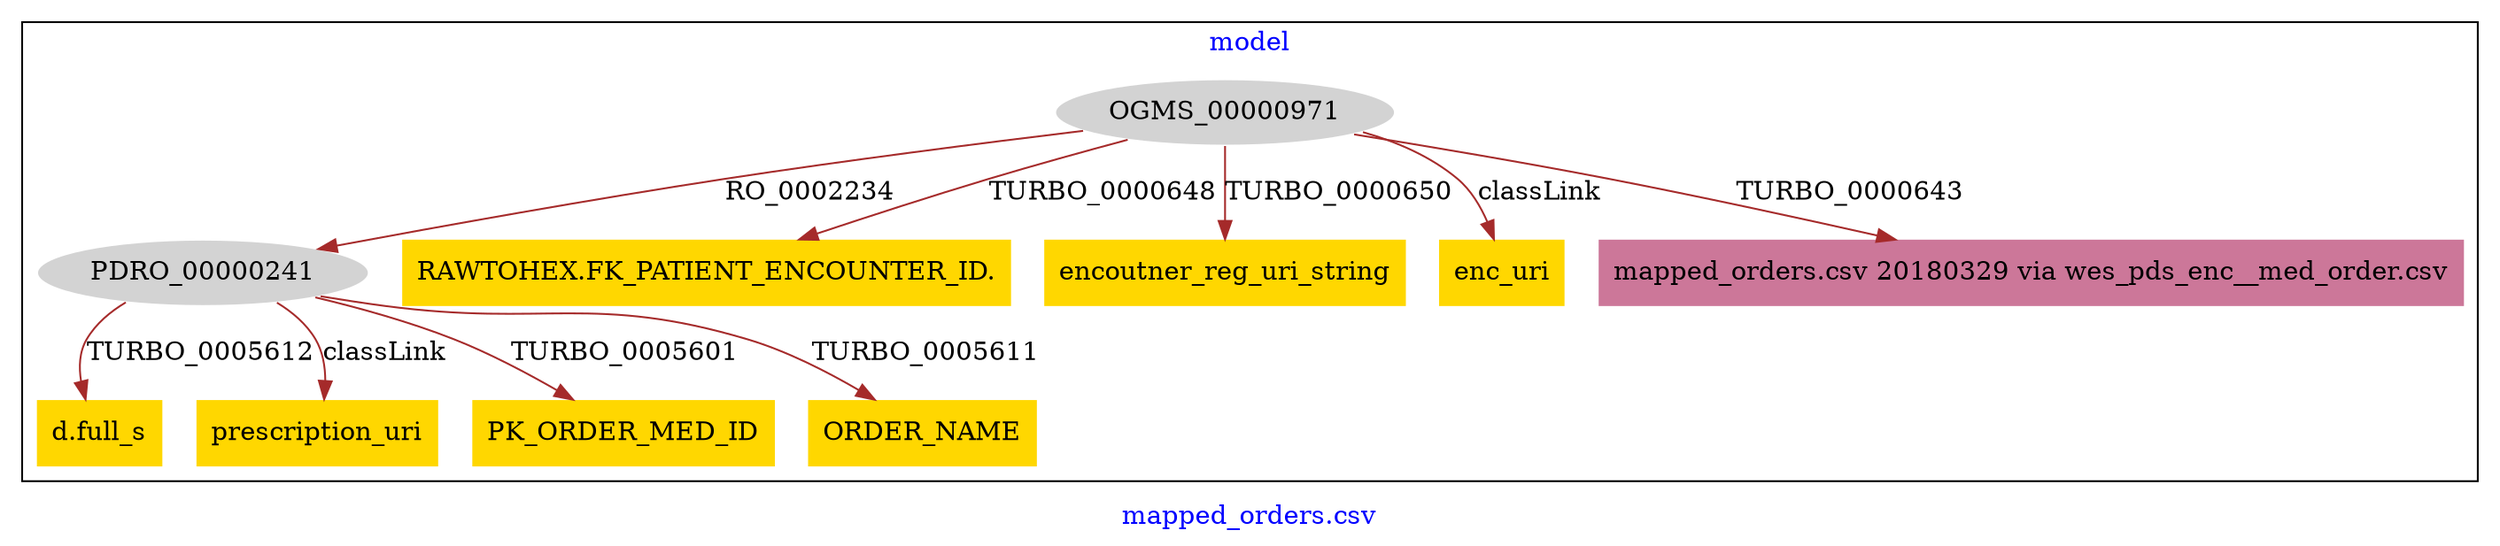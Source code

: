 digraph n0 {
fontcolor="blue"
remincross="true"
label="mapped_orders.csv"
subgraph cluster {
label="model"
n2[style="filled",color="white",fillcolor="lightgray",label="OGMS_00000971"];
n3[style="filled",color="white",fillcolor="lightgray",label="PDRO_00000241"];
n4[shape="plaintext",style="filled",fillcolor="gold",label="d.full_s"];
n5[shape="plaintext",style="filled",fillcolor="gold",label="RAWTOHEX.FK_PATIENT_ENCOUNTER_ID."];
n6[shape="plaintext",style="filled",fillcolor="gold",label="encoutner_reg_uri_string"];
n7[shape="plaintext",style="filled",fillcolor="gold",label="prescription_uri"];
n8[shape="plaintext",style="filled",fillcolor="gold",label="enc_uri"];
n9[shape="plaintext",style="filled",fillcolor="gold",label="PK_ORDER_MED_ID"];
n10[shape="plaintext",style="filled",fillcolor="gold",label="ORDER_NAME"];
n11[shape="plaintext",style="filled",fillcolor="#CC7799",label="mapped_orders.csv 20180329 via wes_pds_enc__med_order.csv"];
}
n2 -> n3[color="brown",fontcolor="black",label="RO_0002234"]
n3 -> n4[color="brown",fontcolor="black",label="TURBO_0005612"]
n2 -> n5[color="brown",fontcolor="black",label="TURBO_0000648"]
n2 -> n6[color="brown",fontcolor="black",label="TURBO_0000650"]
n3 -> n7[color="brown",fontcolor="black",label="classLink"]
n2 -> n8[color="brown",fontcolor="black",label="classLink"]
n3 -> n9[color="brown",fontcolor="black",label="TURBO_0005601"]
n3 -> n10[color="brown",fontcolor="black",label="TURBO_0005611"]
n2 -> n11[color="brown",fontcolor="black",label="TURBO_0000643"]
}
